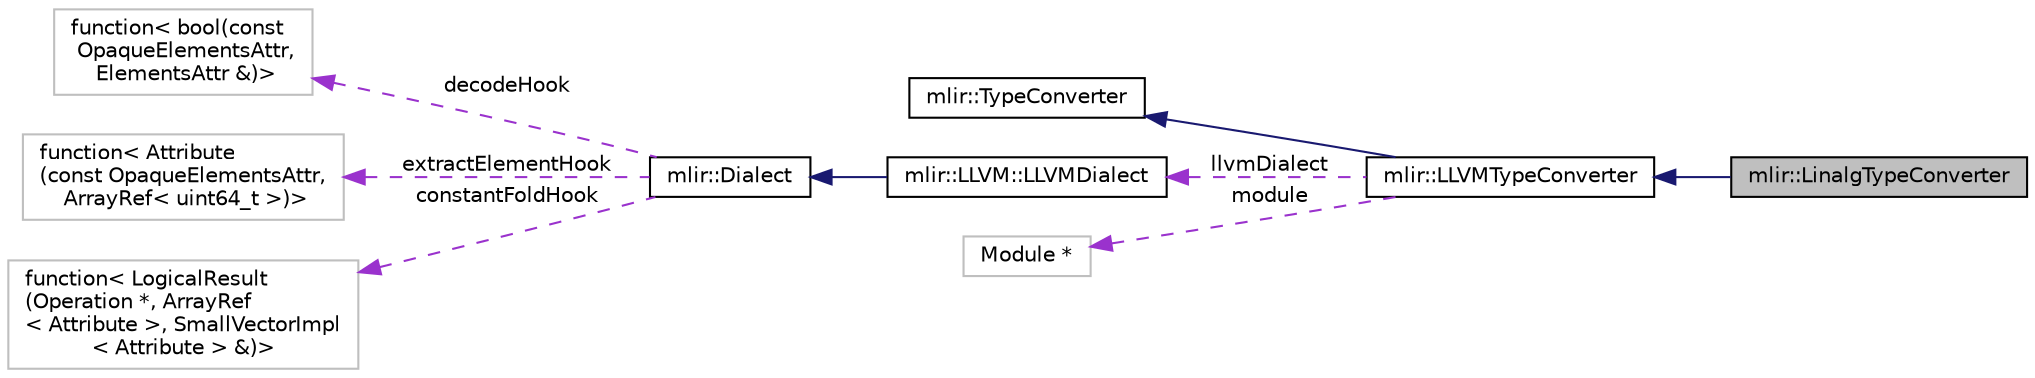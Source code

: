 digraph "mlir::LinalgTypeConverter"
{
  bgcolor="transparent";
  edge [fontname="Helvetica",fontsize="10",labelfontname="Helvetica",labelfontsize="10"];
  node [fontname="Helvetica",fontsize="10",shape=record];
  rankdir="LR";
  Node3 [label="mlir::LinalgTypeConverter",height=0.2,width=0.4,color="black", fillcolor="grey75", style="filled", fontcolor="black"];
  Node4 -> Node3 [dir="back",color="midnightblue",fontsize="10",style="solid",fontname="Helvetica"];
  Node4 [label="mlir::LLVMTypeConverter",height=0.2,width=0.4,color="black",URL="$classmlir_1_1LLVMTypeConverter.html",tooltip="Conversion from types in the Standard dialect to the LLVM IR dialect. "];
  Node5 -> Node4 [dir="back",color="midnightblue",fontsize="10",style="solid",fontname="Helvetica"];
  Node5 [label="mlir::TypeConverter",height=0.2,width=0.4,color="black",URL="$classmlir_1_1TypeConverter.html",tooltip="Base class for type conversion interface. "];
  Node6 -> Node4 [dir="back",color="darkorchid3",fontsize="10",style="dashed",label=" llvmDialect" ,fontname="Helvetica"];
  Node6 [label="mlir::LLVM::LLVMDialect",height=0.2,width=0.4,color="black",URL="$classmlir_1_1LLVM_1_1LLVMDialect.html"];
  Node7 -> Node6 [dir="back",color="midnightblue",fontsize="10",style="solid",fontname="Helvetica"];
  Node7 [label="mlir::Dialect",height=0.2,width=0.4,color="black",URL="$classmlir_1_1Dialect.html",tooltip="Dialects are groups of MLIR operations and behavior associated with the entire group. "];
  Node8 -> Node7 [dir="back",color="darkorchid3",fontsize="10",style="dashed",label=" decodeHook" ,fontname="Helvetica"];
  Node8 [label="function\< bool(const\l OpaqueElementsAttr,\l ElementsAttr &)\>",height=0.2,width=0.4,color="grey75"];
  Node9 -> Node7 [dir="back",color="darkorchid3",fontsize="10",style="dashed",label=" extractElementHook" ,fontname="Helvetica"];
  Node9 [label="function\< Attribute\l(const OpaqueElementsAttr,\l ArrayRef\< uint64_t \>)\>",height=0.2,width=0.4,color="grey75"];
  Node10 -> Node7 [dir="back",color="darkorchid3",fontsize="10",style="dashed",label=" constantFoldHook" ,fontname="Helvetica"];
  Node10 [label="function\< LogicalResult\l(Operation *, ArrayRef\l\< Attribute \>, SmallVectorImpl\l\< Attribute \> &)\>",height=0.2,width=0.4,color="grey75"];
  Node11 -> Node4 [dir="back",color="darkorchid3",fontsize="10",style="dashed",label=" module" ,fontname="Helvetica"];
  Node11 [label="Module *",height=0.2,width=0.4,color="grey75"];
}
